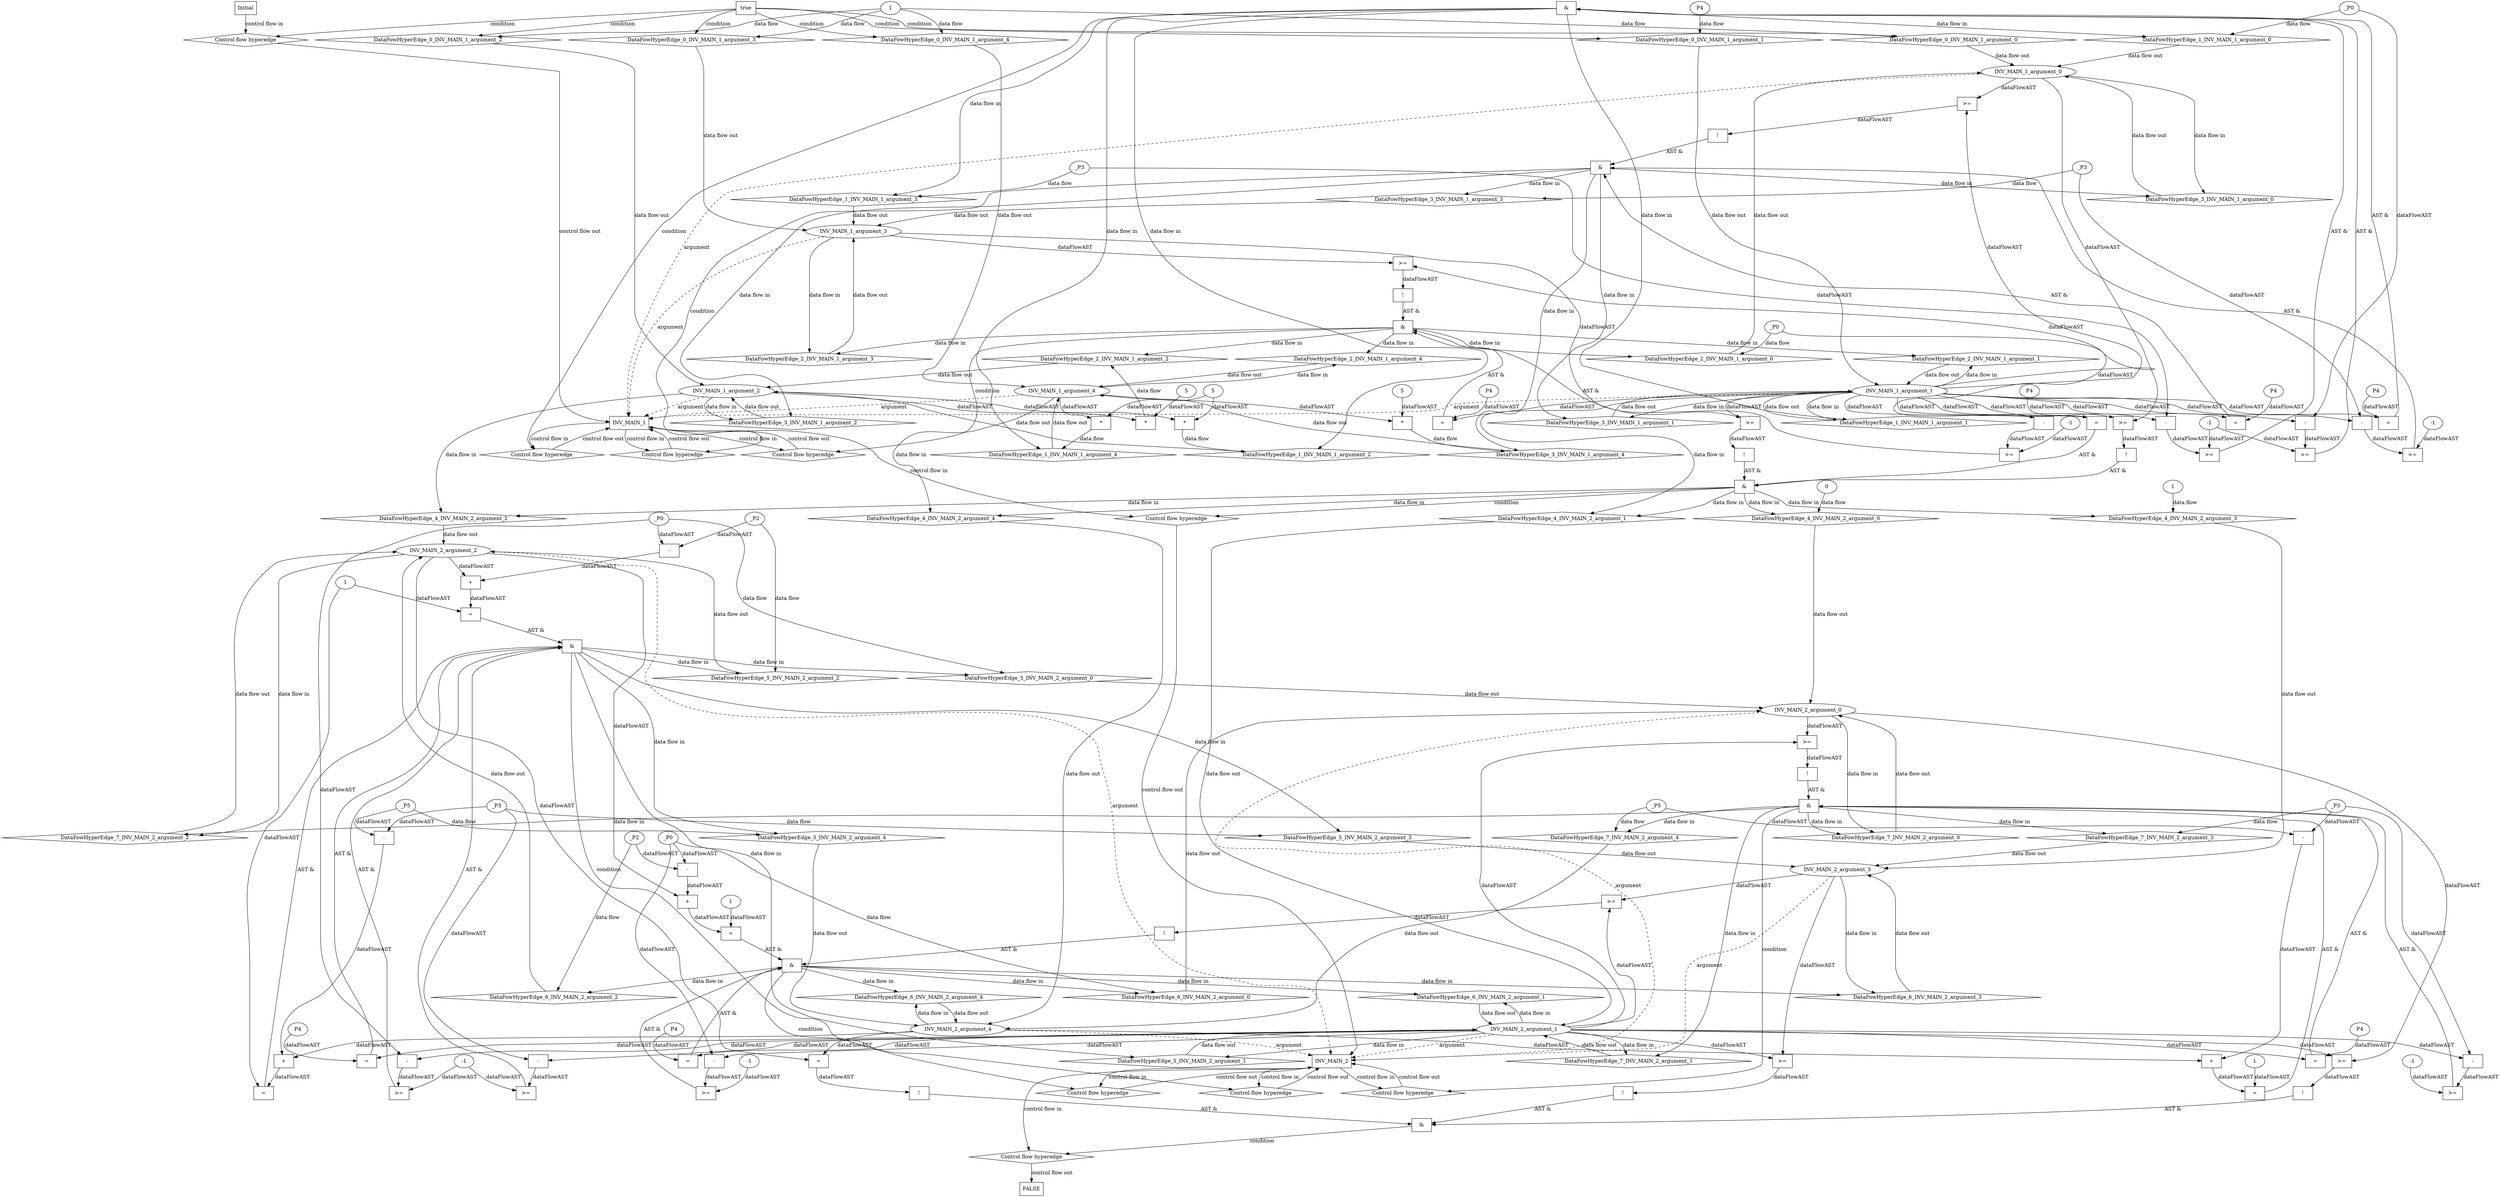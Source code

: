 digraph dag {
"INV_MAIN_1" [label="INV_MAIN_1" nodeName="INV_MAIN_1" class=cfn  shape="rect"];
"INV_MAIN_2" [label="INV_MAIN_2" nodeName="INV_MAIN_2" class=cfn  shape="rect"];
FALSE [label="FALSE" nodeName=FALSE class=cfn  shape="rect"];
Initial [label="Initial" nodeName=Initial class=cfn  shape="rect"];
ControlFowHyperEdge_0 [label="Control flow hyperedge" nodeName=ControlFowHyperEdge_0 class=controlFlowHyperEdge shape="diamond"];
"Initial" -> ControlFowHyperEdge_0 [label="control flow in"]
ControlFowHyperEdge_0 -> "INV_MAIN_1" [label="control flow out"]
ControlFowHyperEdge_1 [label="Control flow hyperedge" nodeName=ControlFowHyperEdge_1 class=controlFlowHyperEdge shape="diamond"];
"INV_MAIN_1" -> ControlFowHyperEdge_1 [label="control flow in"]
ControlFowHyperEdge_1 -> "INV_MAIN_1" [label="control flow out"]
ControlFowHyperEdge_2 [label="Control flow hyperedge" nodeName=ControlFowHyperEdge_2 class=controlFlowHyperEdge shape="diamond"];
"INV_MAIN_1" -> ControlFowHyperEdge_2 [label="control flow in"]
ControlFowHyperEdge_2 -> "INV_MAIN_1" [label="control flow out"]
ControlFowHyperEdge_3 [label="Control flow hyperedge" nodeName=ControlFowHyperEdge_3 class=controlFlowHyperEdge shape="diamond"];
"INV_MAIN_1" -> ControlFowHyperEdge_3 [label="control flow in"]
ControlFowHyperEdge_3 -> "INV_MAIN_1" [label="control flow out"]
ControlFowHyperEdge_4 [label="Control flow hyperedge" nodeName=ControlFowHyperEdge_4 class=controlFlowHyperEdge shape="diamond"];
"INV_MAIN_1" -> ControlFowHyperEdge_4 [label="control flow in"]
ControlFowHyperEdge_4 -> "INV_MAIN_2" [label="control flow out"]
ControlFowHyperEdge_5 [label="Control flow hyperedge" nodeName=ControlFowHyperEdge_5 class=controlFlowHyperEdge shape="diamond"];
"INV_MAIN_2" -> ControlFowHyperEdge_5 [label="control flow in"]
ControlFowHyperEdge_5 -> "INV_MAIN_2" [label="control flow out"]
ControlFowHyperEdge_6 [label="Control flow hyperedge" nodeName=ControlFowHyperEdge_6 class=controlFlowHyperEdge shape="diamond"];
"INV_MAIN_2" -> ControlFowHyperEdge_6 [label="control flow in"]
ControlFowHyperEdge_6 -> "INV_MAIN_2" [label="control flow out"]
ControlFowHyperEdge_7 [label="Control flow hyperedge" nodeName=ControlFowHyperEdge_7 class=controlFlowHyperEdge shape="diamond"];
"INV_MAIN_2" -> ControlFowHyperEdge_7 [label="control flow in"]
ControlFowHyperEdge_7 -> "INV_MAIN_2" [label="control flow out"]
ControlFowHyperEdge_8 [label="Control flow hyperedge" nodeName=ControlFowHyperEdge_8 class=controlFlowHyperEdge shape="diamond"];
"INV_MAIN_2" -> ControlFowHyperEdge_8 [label="control flow in"]
ControlFowHyperEdge_8 -> "FALSE" [label="control flow out"]
"INV_MAIN_1_argument_0" [label="INV_MAIN_1_argument_0" nodeName=argument0 class=argument  head="INV_MAIN_1" shape="oval"];
"INV_MAIN_1_argument_0" -> "INV_MAIN_1"[label="argument" style="dashed"]
"INV_MAIN_1_argument_1" [label="INV_MAIN_1_argument_1" nodeName=argument1 class=argument  head="INV_MAIN_1" shape="oval"];
"INV_MAIN_1_argument_1" -> "INV_MAIN_1"[label="argument" style="dashed"]
"INV_MAIN_1_argument_2" [label="INV_MAIN_1_argument_2" nodeName=argument2 class=argument  head="INV_MAIN_1" shape="oval"];
"INV_MAIN_1_argument_2" -> "INV_MAIN_1"[label="argument" style="dashed"]
"INV_MAIN_1_argument_3" [label="INV_MAIN_1_argument_3" nodeName=argument3 class=argument  head="INV_MAIN_1" shape="oval"];
"INV_MAIN_1_argument_3" -> "INV_MAIN_1"[label="argument" style="dashed"]
"INV_MAIN_1_argument_4" [label="INV_MAIN_1_argument_4" nodeName=argument4 class=argument  head="INV_MAIN_1" shape="oval"];
"INV_MAIN_1_argument_4" -> "INV_MAIN_1"[label="argument" style="dashed"]
"INV_MAIN_2_argument_0" [label="INV_MAIN_2_argument_0" nodeName=argument0 class=argument  head="INV_MAIN_2" shape="oval"];
"INV_MAIN_2_argument_0" -> "INV_MAIN_2"[label="argument" style="dashed"]
"INV_MAIN_2_argument_1" [label="INV_MAIN_2_argument_1" nodeName=argument1 class=argument  head="INV_MAIN_2" shape="oval"];
"INV_MAIN_2_argument_1" -> "INV_MAIN_2"[label="argument" style="dashed"]
"INV_MAIN_2_argument_2" [label="INV_MAIN_2_argument_2" nodeName=argument2 class=argument  head="INV_MAIN_2" shape="oval"];
"INV_MAIN_2_argument_2" -> "INV_MAIN_2"[label="argument" style="dashed"]
"INV_MAIN_2_argument_3" [label="INV_MAIN_2_argument_3" nodeName=argument3 class=argument  head="INV_MAIN_2" shape="oval"];
"INV_MAIN_2_argument_3" -> "INV_MAIN_2"[label="argument" style="dashed"]
"INV_MAIN_2_argument_4" [label="INV_MAIN_2_argument_4" nodeName=argument4 class=argument  head="INV_MAIN_2" shape="oval"];
"INV_MAIN_2_argument_4" -> "INV_MAIN_2"[label="argument" style="dashed"]

"true_0" [label="true" nodeName="true_0" class=true shape="rect"];
"true_0" -> "ControlFowHyperEdge_0" [label="condition"];
"xxxINV_MAIN_1___Initial_0xxxdataFlow_0_node_0" [label="1" nodeName="xxxINV_MAIN_1___Initial_0xxxdataFlow_0_node_0" class=Literal ];

"xxxINV_MAIN_1___Initial_0xxxdataFlow_0_node_0" -> "DataFowHyperEdge_0_INV_MAIN_1_argument_4" [label="data flow"];

"xxxINV_MAIN_1___Initial_0xxxdataFlow_0_node_0" -> "DataFowHyperEdge_0_INV_MAIN_1_argument_0" [label="data flow"];

"xxxINV_MAIN_1___Initial_0xxxdataFlow_0_node_0" -> "DataFowHyperEdge_0_INV_MAIN_1_argument_3" [label="data flow"];

"xxxINV_MAIN_1___Initial_0xxxdataFlow_0_node_0" -> "DataFowHyperEdge_0_INV_MAIN_1_argument_2" [label="data flow"];
"xxxINV_MAIN_1___Initial_0xxxdataFlow4_node_0" [label="P4" nodeName="xxxINV_MAIN_1___Initial_0xxxdataFlow4_node_0" class=Constant ];

"xxxINV_MAIN_1___Initial_0xxxdataFlow4_node_0" -> "DataFowHyperEdge_0_INV_MAIN_1_argument_1" [label="data flow"];
"xxxINV_MAIN_1___INV_MAIN_1_1xxx_and" [label="&" nodeName="xxxINV_MAIN_1___INV_MAIN_1_1xxx_and" class=Operator shape="rect"];
"xxxINV_MAIN_1___INV_MAIN_1_1xxxguard_0_node_0" [label=">=" nodeName="xxxINV_MAIN_1___INV_MAIN_1_1xxxguard_0_node_0" class=Operator  shape="rect"];
"xxxINV_MAIN_1___INV_MAIN_1_1xxxguard_0_node_1" [label="-" nodeName="xxxINV_MAIN_1___INV_MAIN_1_1xxxguard_0_node_1" class= Operator shape="rect"];
"xxxINV_MAIN_1___INV_MAIN_1_1xxxguard_0_node_4" [label="-1" nodeName="xxxINV_MAIN_1___INV_MAIN_1_1xxxguard_0_node_4" class=Literal ];
"xxxINV_MAIN_1___INV_MAIN_1_1xxxguard_0_node_1" -> "xxxINV_MAIN_1___INV_MAIN_1_1xxxguard_0_node_0"[label="dataFlowAST"]
"xxxINV_MAIN_1___INV_MAIN_1_1xxxguard_0_node_4" -> "xxxINV_MAIN_1___INV_MAIN_1_1xxxguard_0_node_0"[label="dataFlowAST"]
"INV_MAIN_1_argument_1" -> "xxxINV_MAIN_1___INV_MAIN_1_1xxxguard_0_node_1"[label="dataFlowAST"]
"xxxINV_MAIN_1___INV_MAIN_1_1xxxdataFlow2_node_0" -> "xxxINV_MAIN_1___INV_MAIN_1_1xxxguard_0_node_1"[label="dataFlowAST"]

"xxxINV_MAIN_1___INV_MAIN_1_1xxxguard_0_node_0" -> "xxxINV_MAIN_1___INV_MAIN_1_1xxx_and" [label="AST &"];
"xxxINV_MAIN_1___INV_MAIN_1_1xxxguard1_node_0" [label=">=" nodeName="xxxINV_MAIN_1___INV_MAIN_1_1xxxguard1_node_0" class=Operator  shape="rect"];
"xxxINV_MAIN_1___INV_MAIN_1_1xxxguard1_node_1" [label="-" nodeName="xxxINV_MAIN_1___INV_MAIN_1_1xxxguard1_node_1" class= Operator shape="rect"];
"xxxINV_MAIN_1___INV_MAIN_1_1xxxguard1_node_1" -> "xxxINV_MAIN_1___INV_MAIN_1_1xxxguard1_node_0"[label="dataFlowAST"]
"xxxINV_MAIN_1___INV_MAIN_1_1xxxguard_0_node_4" -> "xxxINV_MAIN_1___INV_MAIN_1_1xxxguard1_node_0"[label="dataFlowAST"]
"INV_MAIN_1_argument_1" -> "xxxINV_MAIN_1___INV_MAIN_1_1xxxguard1_node_1"[label="dataFlowAST"]
"xxxINV_MAIN_1___INV_MAIN_1_1xxxdataFlow_0_node_0" -> "xxxINV_MAIN_1___INV_MAIN_1_1xxxguard1_node_1"[label="dataFlowAST"]

"xxxINV_MAIN_1___INV_MAIN_1_1xxxguard1_node_0" -> "xxxINV_MAIN_1___INV_MAIN_1_1xxx_and" [label="AST &"];
"xxxINV_MAIN_1___INV_MAIN_1_1xxxguard2_node_0" [label="=" nodeName="xxxINV_MAIN_1___INV_MAIN_1_1xxxguard2_node_0" class=Operator  shape="rect"];
"xxxINV_MAIN_1___INV_MAIN_1_1xxxguard2_node_1" [label="P4" nodeName="xxxINV_MAIN_1___INV_MAIN_1_1xxxguard2_node_1" class=Constant ];
"xxxINV_MAIN_1___INV_MAIN_1_1xxxguard2_node_1" -> "xxxINV_MAIN_1___INV_MAIN_1_1xxxguard2_node_0"[label="dataFlowAST"]
"INV_MAIN_1_argument_1" -> "xxxINV_MAIN_1___INV_MAIN_1_1xxxguard2_node_0"[label="dataFlowAST"]

"xxxINV_MAIN_1___INV_MAIN_1_1xxxguard2_node_0" -> "xxxINV_MAIN_1___INV_MAIN_1_1xxx_and" [label="AST &"];
"xxxINV_MAIN_1___INV_MAIN_1_1xxx_and" -> "ControlFowHyperEdge_1" [label="condition"];
"xxxINV_MAIN_1___INV_MAIN_1_1xxxdataFlow_0_node_0" [label="_P0" nodeName="xxxINV_MAIN_1___INV_MAIN_1_1xxxdataFlow_0_node_0" class=Constant ];

"xxxINV_MAIN_1___INV_MAIN_1_1xxxdataFlow_0_node_0" -> "DataFowHyperEdge_1_INV_MAIN_1_argument_0" [label="data flow"];
"xxxINV_MAIN_1___INV_MAIN_1_1xxxdataFlow1_node_0" [label="*" nodeName="xxxINV_MAIN_1___INV_MAIN_1_1xxxdataFlow1_node_0" class=Operator  shape="rect"];
"xxxINV_MAIN_1___INV_MAIN_1_1xxxdataFlow1_node_1" [label="5" nodeName="xxxINV_MAIN_1___INV_MAIN_1_1xxxdataFlow1_node_1" class=Coeff ];
"xxxINV_MAIN_1___INV_MAIN_1_1xxxdataFlow1_node_1" -> "xxxINV_MAIN_1___INV_MAIN_1_1xxxdataFlow1_node_0"[label="dataFlowAST"]
"INV_MAIN_1_argument_2" -> "xxxINV_MAIN_1___INV_MAIN_1_1xxxdataFlow1_node_0"[label="dataFlowAST"]

"xxxINV_MAIN_1___INV_MAIN_1_1xxxdataFlow1_node_0" -> "DataFowHyperEdge_1_INV_MAIN_1_argument_2" [label="data flow"];
"xxxINV_MAIN_1___INV_MAIN_1_1xxxdataFlow2_node_0" [label="_P3" nodeName="xxxINV_MAIN_1___INV_MAIN_1_1xxxdataFlow2_node_0" class=Constant ];

"xxxINV_MAIN_1___INV_MAIN_1_1xxxdataFlow2_node_0" -> "DataFowHyperEdge_1_INV_MAIN_1_argument_3" [label="data flow"];
"xxxINV_MAIN_1___INV_MAIN_1_1xxxdataFlow3_node_0" [label="*" nodeName="xxxINV_MAIN_1___INV_MAIN_1_1xxxdataFlow3_node_0" class=Operator  shape="rect"];
"xxxINV_MAIN_1___INV_MAIN_1_1xxxdataFlow1_node_1" [label="5" nodeName="xxxINV_MAIN_1___INV_MAIN_1_1xxxdataFlow1_node_1" class=Coeff ];
"xxxINV_MAIN_1___INV_MAIN_1_1xxxdataFlow1_node_1" -> "xxxINV_MAIN_1___INV_MAIN_1_1xxxdataFlow3_node_0"[label="dataFlowAST"]
"INV_MAIN_1_argument_4" -> "xxxINV_MAIN_1___INV_MAIN_1_1xxxdataFlow3_node_0"[label="dataFlowAST"]

"xxxINV_MAIN_1___INV_MAIN_1_1xxxdataFlow3_node_0" -> "DataFowHyperEdge_1_INV_MAIN_1_argument_4" [label="data flow"];
"xxxINV_MAIN_1___INV_MAIN_1_2xxx_and" [label="&" nodeName="xxxINV_MAIN_1___INV_MAIN_1_2xxx_and" class=Operator shape="rect"];
"xxxINV_MAIN_1___INV_MAIN_1_2xxxguard_0_node_0" [label="!" nodeName="xxxINV_MAIN_1___INV_MAIN_1_2xxxguard_0_node_0" class=Operator shape="rect"];
"xxxINV_MAIN_1___INV_MAIN_1_2xxxguard_0_node_1" [label=">=" nodeName="xxxINV_MAIN_1___INV_MAIN_1_2xxxguard_0_node_1" class=Operator  shape="rect"];
"xxxINV_MAIN_1___INV_MAIN_1_2xxxguard_0_node_1" -> "xxxINV_MAIN_1___INV_MAIN_1_2xxxguard_0_node_0"[label="dataFlowAST"]
"INV_MAIN_1_argument_1" -> "xxxINV_MAIN_1___INV_MAIN_1_2xxxguard_0_node_1"[label="dataFlowAST"]
"INV_MAIN_1_argument_3" -> "xxxINV_MAIN_1___INV_MAIN_1_2xxxguard_0_node_1"[label="dataFlowAST"]

"xxxINV_MAIN_1___INV_MAIN_1_2xxxguard_0_node_0" -> "xxxINV_MAIN_1___INV_MAIN_1_2xxx_and" [label="AST &"];
"xxxINV_MAIN_1___INV_MAIN_1_2xxxguard1_node_0" [label=">=" nodeName="xxxINV_MAIN_1___INV_MAIN_1_2xxxguard1_node_0" class=Operator  shape="rect"];
"xxxINV_MAIN_1___INV_MAIN_1_2xxxguard1_node_1" [label="-" nodeName="xxxINV_MAIN_1___INV_MAIN_1_2xxxguard1_node_1" class= Operator shape="rect"];
"xxxINV_MAIN_1___INV_MAIN_1_2xxxguard1_node_4" [label="-1" nodeName="xxxINV_MAIN_1___INV_MAIN_1_2xxxguard1_node_4" class=Literal ];
"xxxINV_MAIN_1___INV_MAIN_1_2xxxguard1_node_1" -> "xxxINV_MAIN_1___INV_MAIN_1_2xxxguard1_node_0"[label="dataFlowAST"]
"xxxINV_MAIN_1___INV_MAIN_1_2xxxguard1_node_4" -> "xxxINV_MAIN_1___INV_MAIN_1_2xxxguard1_node_0"[label="dataFlowAST"]
"INV_MAIN_1_argument_1" -> "xxxINV_MAIN_1___INV_MAIN_1_2xxxguard1_node_1"[label="dataFlowAST"]
"xxxINV_MAIN_1___INV_MAIN_1_2xxxdataFlow_0_node_0" -> "xxxINV_MAIN_1___INV_MAIN_1_2xxxguard1_node_1"[label="dataFlowAST"]

"xxxINV_MAIN_1___INV_MAIN_1_2xxxguard1_node_0" -> "xxxINV_MAIN_1___INV_MAIN_1_2xxx_and" [label="AST &"];
"xxxINV_MAIN_1___INV_MAIN_1_2xxxguard2_node_0" [label="=" nodeName="xxxINV_MAIN_1___INV_MAIN_1_2xxxguard2_node_0" class=Operator  shape="rect"];
"xxxINV_MAIN_1___INV_MAIN_1_2xxxguard2_node_1" [label="P4" nodeName="xxxINV_MAIN_1___INV_MAIN_1_2xxxguard2_node_1" class=Constant ];
"xxxINV_MAIN_1___INV_MAIN_1_2xxxguard2_node_1" -> "xxxINV_MAIN_1___INV_MAIN_1_2xxxguard2_node_0"[label="dataFlowAST"]
"INV_MAIN_1_argument_1" -> "xxxINV_MAIN_1___INV_MAIN_1_2xxxguard2_node_0"[label="dataFlowAST"]

"xxxINV_MAIN_1___INV_MAIN_1_2xxxguard2_node_0" -> "xxxINV_MAIN_1___INV_MAIN_1_2xxx_and" [label="AST &"];
"xxxINV_MAIN_1___INV_MAIN_1_2xxx_and" -> "ControlFowHyperEdge_2" [label="condition"];
"xxxINV_MAIN_1___INV_MAIN_1_2xxxdataFlow_0_node_0" [label="_P0" nodeName="xxxINV_MAIN_1___INV_MAIN_1_2xxxdataFlow_0_node_0" class=Constant ];

"xxxINV_MAIN_1___INV_MAIN_1_2xxxdataFlow_0_node_0" -> "DataFowHyperEdge_2_INV_MAIN_1_argument_0" [label="data flow"];
"xxxINV_MAIN_1___INV_MAIN_1_2xxxdataFlow1_node_0" [label="*" nodeName="xxxINV_MAIN_1___INV_MAIN_1_2xxxdataFlow1_node_0" class=Operator  shape="rect"];
"xxxINV_MAIN_1___INV_MAIN_1_2xxxdataFlow1_node_1" [label="5" nodeName="xxxINV_MAIN_1___INV_MAIN_1_2xxxdataFlow1_node_1" class=Coeff ];
"xxxINV_MAIN_1___INV_MAIN_1_2xxxdataFlow1_node_1" -> "xxxINV_MAIN_1___INV_MAIN_1_2xxxdataFlow1_node_0"[label="dataFlowAST"]
"INV_MAIN_1_argument_2" -> "xxxINV_MAIN_1___INV_MAIN_1_2xxxdataFlow1_node_0"[label="dataFlowAST"]

"xxxINV_MAIN_1___INV_MAIN_1_2xxxdataFlow1_node_0" -> "DataFowHyperEdge_2_INV_MAIN_1_argument_2" [label="data flow"];
"xxxINV_MAIN_1___INV_MAIN_1_3xxx_and" [label="&" nodeName="xxxINV_MAIN_1___INV_MAIN_1_3xxx_and" class=Operator shape="rect"];
"xxxINV_MAIN_1___INV_MAIN_1_3xxxguard_0_node_0" [label=">=" nodeName="xxxINV_MAIN_1___INV_MAIN_1_3xxxguard_0_node_0" class=Operator  shape="rect"];
"xxxINV_MAIN_1___INV_MAIN_1_3xxxguard_0_node_1" [label="-" nodeName="xxxINV_MAIN_1___INV_MAIN_1_3xxxguard_0_node_1" class= Operator shape="rect"];
"xxxINV_MAIN_1___INV_MAIN_1_3xxxguard_0_node_4" [label="-1" nodeName="xxxINV_MAIN_1___INV_MAIN_1_3xxxguard_0_node_4" class=Literal ];
"xxxINV_MAIN_1___INV_MAIN_1_3xxxguard_0_node_1" -> "xxxINV_MAIN_1___INV_MAIN_1_3xxxguard_0_node_0"[label="dataFlowAST"]
"xxxINV_MAIN_1___INV_MAIN_1_3xxxguard_0_node_4" -> "xxxINV_MAIN_1___INV_MAIN_1_3xxxguard_0_node_0"[label="dataFlowAST"]
"INV_MAIN_1_argument_1" -> "xxxINV_MAIN_1___INV_MAIN_1_3xxxguard_0_node_1"[label="dataFlowAST"]
"xxxINV_MAIN_1___INV_MAIN_1_3xxxdataFlow_0_node_0" -> "xxxINV_MAIN_1___INV_MAIN_1_3xxxguard_0_node_1"[label="dataFlowAST"]

"xxxINV_MAIN_1___INV_MAIN_1_3xxxguard_0_node_0" -> "xxxINV_MAIN_1___INV_MAIN_1_3xxx_and" [label="AST &"];
"xxxINV_MAIN_1___INV_MAIN_1_3xxxguard1_node_0" [label="!" nodeName="xxxINV_MAIN_1___INV_MAIN_1_3xxxguard1_node_0" class=Operator shape="rect"];
"xxxINV_MAIN_1___INV_MAIN_1_3xxxguard1_node_1" [label=">=" nodeName="xxxINV_MAIN_1___INV_MAIN_1_3xxxguard1_node_1" class=Operator  shape="rect"];
"xxxINV_MAIN_1___INV_MAIN_1_3xxxguard1_node_1" -> "xxxINV_MAIN_1___INV_MAIN_1_3xxxguard1_node_0"[label="dataFlowAST"]
"INV_MAIN_1_argument_1" -> "xxxINV_MAIN_1___INV_MAIN_1_3xxxguard1_node_1"[label="dataFlowAST"]
"INV_MAIN_1_argument_0" -> "xxxINV_MAIN_1___INV_MAIN_1_3xxxguard1_node_1"[label="dataFlowAST"]

"xxxINV_MAIN_1___INV_MAIN_1_3xxxguard1_node_0" -> "xxxINV_MAIN_1___INV_MAIN_1_3xxx_and" [label="AST &"];
"xxxINV_MAIN_1___INV_MAIN_1_3xxxguard2_node_0" [label="=" nodeName="xxxINV_MAIN_1___INV_MAIN_1_3xxxguard2_node_0" class=Operator  shape="rect"];
"xxxINV_MAIN_1___INV_MAIN_1_3xxxguard2_node_1" [label="P4" nodeName="xxxINV_MAIN_1___INV_MAIN_1_3xxxguard2_node_1" class=Constant ];
"xxxINV_MAIN_1___INV_MAIN_1_3xxxguard2_node_1" -> "xxxINV_MAIN_1___INV_MAIN_1_3xxxguard2_node_0"[label="dataFlowAST"]
"INV_MAIN_1_argument_1" -> "xxxINV_MAIN_1___INV_MAIN_1_3xxxguard2_node_0"[label="dataFlowAST"]

"xxxINV_MAIN_1___INV_MAIN_1_3xxxguard2_node_0" -> "xxxINV_MAIN_1___INV_MAIN_1_3xxx_and" [label="AST &"];
"xxxINV_MAIN_1___INV_MAIN_1_3xxx_and" -> "ControlFowHyperEdge_3" [label="condition"];
"xxxINV_MAIN_1___INV_MAIN_1_3xxxdataFlow_0_node_0" [label="_P3" nodeName="xxxINV_MAIN_1___INV_MAIN_1_3xxxdataFlow_0_node_0" class=Constant ];

"xxxINV_MAIN_1___INV_MAIN_1_3xxxdataFlow_0_node_0" -> "DataFowHyperEdge_3_INV_MAIN_1_argument_3" [label="data flow"];
"xxxINV_MAIN_1___INV_MAIN_1_3xxxdataFlow1_node_0" [label="*" nodeName="xxxINV_MAIN_1___INV_MAIN_1_3xxxdataFlow1_node_0" class=Operator  shape="rect"];
"xxxINV_MAIN_1___INV_MAIN_1_3xxxdataFlow1_node_1" [label="5" nodeName="xxxINV_MAIN_1___INV_MAIN_1_3xxxdataFlow1_node_1" class=Coeff ];
"xxxINV_MAIN_1___INV_MAIN_1_3xxxdataFlow1_node_1" -> "xxxINV_MAIN_1___INV_MAIN_1_3xxxdataFlow1_node_0"[label="dataFlowAST"]
"INV_MAIN_1_argument_4" -> "xxxINV_MAIN_1___INV_MAIN_1_3xxxdataFlow1_node_0"[label="dataFlowAST"]

"xxxINV_MAIN_1___INV_MAIN_1_3xxxdataFlow1_node_0" -> "DataFowHyperEdge_3_INV_MAIN_1_argument_4" [label="data flow"];
"xxxINV_MAIN_2___INV_MAIN_1_4xxx_and" [label="&" nodeName="xxxINV_MAIN_2___INV_MAIN_1_4xxx_and" class=Operator shape="rect"];
"xxxINV_MAIN_2___INV_MAIN_1_4xxxguard_0_node_0" [label="!" nodeName="xxxINV_MAIN_2___INV_MAIN_1_4xxxguard_0_node_0" class=Operator shape="rect"];
"xxxINV_MAIN_2___INV_MAIN_1_4xxxguard_0_node_1" [label=">=" nodeName="xxxINV_MAIN_2___INV_MAIN_1_4xxxguard_0_node_1" class=Operator  shape="rect"];
"xxxINV_MAIN_2___INV_MAIN_1_4xxxguard_0_node_1" -> "xxxINV_MAIN_2___INV_MAIN_1_4xxxguard_0_node_0"[label="dataFlowAST"]
"INV_MAIN_1_argument_1" -> "xxxINV_MAIN_2___INV_MAIN_1_4xxxguard_0_node_1"[label="dataFlowAST"]
"INV_MAIN_1_argument_3" -> "xxxINV_MAIN_2___INV_MAIN_1_4xxxguard_0_node_1"[label="dataFlowAST"]

"xxxINV_MAIN_2___INV_MAIN_1_4xxxguard_0_node_0" -> "xxxINV_MAIN_2___INV_MAIN_1_4xxx_and" [label="AST &"];
"xxxINV_MAIN_2___INV_MAIN_1_4xxxguard1_node_0" [label="!" nodeName="xxxINV_MAIN_2___INV_MAIN_1_4xxxguard1_node_0" class=Operator shape="rect"];
"xxxINV_MAIN_2___INV_MAIN_1_4xxxguard1_node_1" [label=">=" nodeName="xxxINV_MAIN_2___INV_MAIN_1_4xxxguard1_node_1" class=Operator  shape="rect"];
"xxxINV_MAIN_2___INV_MAIN_1_4xxxguard1_node_1" -> "xxxINV_MAIN_2___INV_MAIN_1_4xxxguard1_node_0"[label="dataFlowAST"]
"INV_MAIN_1_argument_1" -> "xxxINV_MAIN_2___INV_MAIN_1_4xxxguard1_node_1"[label="dataFlowAST"]
"INV_MAIN_1_argument_0" -> "xxxINV_MAIN_2___INV_MAIN_1_4xxxguard1_node_1"[label="dataFlowAST"]

"xxxINV_MAIN_2___INV_MAIN_1_4xxxguard1_node_0" -> "xxxINV_MAIN_2___INV_MAIN_1_4xxx_and" [label="AST &"];
"xxxINV_MAIN_2___INV_MAIN_1_4xxxguard2_node_0" [label="=" nodeName="xxxINV_MAIN_2___INV_MAIN_1_4xxxguard2_node_0" class=Operator  shape="rect"];
"xxxINV_MAIN_2___INV_MAIN_1_4xxxguard2_node_1" [label="P4" nodeName="xxxINV_MAIN_2___INV_MAIN_1_4xxxguard2_node_1" class=Constant ];
"xxxINV_MAIN_2___INV_MAIN_1_4xxxguard2_node_1" -> "xxxINV_MAIN_2___INV_MAIN_1_4xxxguard2_node_0"[label="dataFlowAST"]
"INV_MAIN_1_argument_1" -> "xxxINV_MAIN_2___INV_MAIN_1_4xxxguard2_node_0"[label="dataFlowAST"]

"xxxINV_MAIN_2___INV_MAIN_1_4xxxguard2_node_0" -> "xxxINV_MAIN_2___INV_MAIN_1_4xxx_and" [label="AST &"];
"xxxINV_MAIN_2___INV_MAIN_1_4xxx_and" -> "ControlFowHyperEdge_4" [label="condition"];
"xxxINV_MAIN_2___INV_MAIN_1_4xxxdataFlow_0_node_0" [label="0" nodeName="xxxINV_MAIN_2___INV_MAIN_1_4xxxdataFlow_0_node_0" class=Literal ];

"xxxINV_MAIN_2___INV_MAIN_1_4xxxdataFlow_0_node_0" -> "DataFowHyperEdge_4_INV_MAIN_2_argument_0" [label="data flow"];
"xxxINV_MAIN_2___INV_MAIN_1_4xxxdataFlow1_node_0" [label="1" nodeName="xxxINV_MAIN_2___INV_MAIN_1_4xxxdataFlow1_node_0" class=Literal ];

"xxxINV_MAIN_2___INV_MAIN_1_4xxxdataFlow1_node_0" -> "DataFowHyperEdge_4_INV_MAIN_2_argument_3" [label="data flow"];
"xxxINV_MAIN_2___INV_MAIN_2_5xxx_and" [label="&" nodeName="xxxINV_MAIN_2___INV_MAIN_2_5xxx_and" class=Operator shape="rect"];
"xxxINV_MAIN_2___INV_MAIN_2_5xxxguard3_node_0" [label=">=" nodeName="xxxINV_MAIN_2___INV_MAIN_2_5xxxguard3_node_0" class=Operator  shape="rect"];
"xxxINV_MAIN_2___INV_MAIN_2_5xxxguard3_node_1" [label="-" nodeName="xxxINV_MAIN_2___INV_MAIN_2_5xxxguard3_node_1" class= Operator shape="rect"];
"xxxINV_MAIN_2___INV_MAIN_2_5xxxguard3_node_1" -> "xxxINV_MAIN_2___INV_MAIN_2_5xxxguard3_node_0"[label="dataFlowAST"]
"xxxINV_MAIN_2___INV_MAIN_2_5xxxguard2_node_4" -> "xxxINV_MAIN_2___INV_MAIN_2_5xxxguard3_node_0"[label="dataFlowAST"]
"INV_MAIN_2_argument_1" -> "xxxINV_MAIN_2___INV_MAIN_2_5xxxguard3_node_1"[label="dataFlowAST"]
"xxxINV_MAIN_2___INV_MAIN_2_5xxxdataFlow_0_node_0" -> "xxxINV_MAIN_2___INV_MAIN_2_5xxxguard3_node_1"[label="dataFlowAST"]

"xxxINV_MAIN_2___INV_MAIN_2_5xxxguard3_node_0" -> "xxxINV_MAIN_2___INV_MAIN_2_5xxx_and" [label="AST &"];
"xxxINV_MAIN_2___INV_MAIN_2_5xxxguard4_node_0" [label="=" nodeName="xxxINV_MAIN_2___INV_MAIN_2_5xxxguard4_node_0" class=Operator  shape="rect"];
"xxxINV_MAIN_2___INV_MAIN_2_5xxxguard4_node_1" [label="P4" nodeName="xxxINV_MAIN_2___INV_MAIN_2_5xxxguard4_node_1" class=Constant ];
"xxxINV_MAIN_2___INV_MAIN_2_5xxxguard4_node_1" -> "xxxINV_MAIN_2___INV_MAIN_2_5xxxguard4_node_0"[label="dataFlowAST"]
"INV_MAIN_2_argument_1" -> "xxxINV_MAIN_2___INV_MAIN_2_5xxxguard4_node_0"[label="dataFlowAST"]

"xxxINV_MAIN_2___INV_MAIN_2_5xxxguard4_node_0" -> "xxxINV_MAIN_2___INV_MAIN_2_5xxx_and" [label="AST &"];
"xxxINV_MAIN_2___INV_MAIN_2_5xxxguard_0_node_0" [label="=" nodeName="xxxINV_MAIN_2___INV_MAIN_2_5xxxguard_0_node_0" class=Operator  shape="rect"];
"xxxINV_MAIN_2___INV_MAIN_2_5xxxguard_0_node_1" [label="+" nodeName="xxxINV_MAIN_2___INV_MAIN_2_5xxxguard_0_node_1" class= Operator shape="rect"];
"xxxINV_MAIN_2___INV_MAIN_2_5xxxguard_0_node_3" [label="-" nodeName="xxxINV_MAIN_2___INV_MAIN_2_5xxxguard_0_node_3" class= Operator shape="rect"];
"xxxINV_MAIN_2___INV_MAIN_2_5xxxguard_0_node_6" [label="1" nodeName="xxxINV_MAIN_2___INV_MAIN_2_5xxxguard_0_node_6" class=Literal ];
"xxxINV_MAIN_2___INV_MAIN_2_5xxxguard_0_node_1" -> "xxxINV_MAIN_2___INV_MAIN_2_5xxxguard_0_node_0"[label="dataFlowAST"]
"xxxINV_MAIN_2___INV_MAIN_2_5xxxguard_0_node_6" -> "xxxINV_MAIN_2___INV_MAIN_2_5xxxguard_0_node_0"[label="dataFlowAST"]
"INV_MAIN_2_argument_2" -> "xxxINV_MAIN_2___INV_MAIN_2_5xxxguard_0_node_1"[label="dataFlowAST"]
"xxxINV_MAIN_2___INV_MAIN_2_5xxxguard_0_node_3" -> "xxxINV_MAIN_2___INV_MAIN_2_5xxxguard_0_node_1"[label="dataFlowAST"]
"xxxINV_MAIN_2___INV_MAIN_2_5xxxdataFlow_0_node_0" -> "xxxINV_MAIN_2___INV_MAIN_2_5xxxguard_0_node_3"[label="dataFlowAST"]
"xxxINV_MAIN_2___INV_MAIN_2_5xxxdataFlow1_node_0" -> "xxxINV_MAIN_2___INV_MAIN_2_5xxxguard_0_node_3"[label="dataFlowAST"]

"xxxINV_MAIN_2___INV_MAIN_2_5xxxguard_0_node_0" -> "xxxINV_MAIN_2___INV_MAIN_2_5xxx_and" [label="AST &"];
"xxxINV_MAIN_2___INV_MAIN_2_5xxxguard2_node_0" [label=">=" nodeName="xxxINV_MAIN_2___INV_MAIN_2_5xxxguard2_node_0" class=Operator  shape="rect"];
"xxxINV_MAIN_2___INV_MAIN_2_5xxxguard2_node_1" [label="-" nodeName="xxxINV_MAIN_2___INV_MAIN_2_5xxxguard2_node_1" class= Operator shape="rect"];
"xxxINV_MAIN_2___INV_MAIN_2_5xxxguard2_node_4" [label="-1" nodeName="xxxINV_MAIN_2___INV_MAIN_2_5xxxguard2_node_4" class=Literal ];
"xxxINV_MAIN_2___INV_MAIN_2_5xxxguard2_node_1" -> "xxxINV_MAIN_2___INV_MAIN_2_5xxxguard2_node_0"[label="dataFlowAST"]
"xxxINV_MAIN_2___INV_MAIN_2_5xxxguard2_node_4" -> "xxxINV_MAIN_2___INV_MAIN_2_5xxxguard2_node_0"[label="dataFlowAST"]
"INV_MAIN_2_argument_1" -> "xxxINV_MAIN_2___INV_MAIN_2_5xxxguard2_node_1"[label="dataFlowAST"]
"xxxINV_MAIN_2___INV_MAIN_2_5xxxdataFlow2_node_0" -> "xxxINV_MAIN_2___INV_MAIN_2_5xxxguard2_node_1"[label="dataFlowAST"]

"xxxINV_MAIN_2___INV_MAIN_2_5xxxguard2_node_0" -> "xxxINV_MAIN_2___INV_MAIN_2_5xxx_and" [label="AST &"];
"xxxINV_MAIN_2___INV_MAIN_2_5xxxguard1_node_0" [label="=" nodeName="xxxINV_MAIN_2___INV_MAIN_2_5xxxguard1_node_0" class=Operator  shape="rect"];
"xxxINV_MAIN_2___INV_MAIN_2_5xxxguard1_node_1" [label="+" nodeName="xxxINV_MAIN_2___INV_MAIN_2_5xxxguard1_node_1" class= Operator shape="rect"];
"xxxINV_MAIN_2___INV_MAIN_2_5xxxguard1_node_3" [label="-" nodeName="xxxINV_MAIN_2___INV_MAIN_2_5xxxguard1_node_3" class= Operator shape="rect"];
"xxxINV_MAIN_2___INV_MAIN_2_5xxxguard1_node_1" -> "xxxINV_MAIN_2___INV_MAIN_2_5xxxguard1_node_0"[label="dataFlowAST"]
"xxxINV_MAIN_2___INV_MAIN_2_5xxxguard_0_node_6" -> "xxxINV_MAIN_2___INV_MAIN_2_5xxxguard1_node_0"[label="dataFlowAST"]
"INV_MAIN_2_argument_4" -> "xxxINV_MAIN_2___INV_MAIN_2_5xxxguard1_node_1"[label="dataFlowAST"]
"xxxINV_MAIN_2___INV_MAIN_2_5xxxguard1_node_3" -> "xxxINV_MAIN_2___INV_MAIN_2_5xxxguard1_node_1"[label="dataFlowAST"]
"xxxINV_MAIN_2___INV_MAIN_2_5xxxdataFlow2_node_0" -> "xxxINV_MAIN_2___INV_MAIN_2_5xxxguard1_node_3"[label="dataFlowAST"]
"xxxINV_MAIN_2___INV_MAIN_2_5xxxdataFlow3_node_0" -> "xxxINV_MAIN_2___INV_MAIN_2_5xxxguard1_node_3"[label="dataFlowAST"]

"xxxINV_MAIN_2___INV_MAIN_2_5xxxguard1_node_0" -> "xxxINV_MAIN_2___INV_MAIN_2_5xxx_and" [label="AST &"];
"xxxINV_MAIN_2___INV_MAIN_2_5xxx_and" -> "ControlFowHyperEdge_5" [label="condition"];
"xxxINV_MAIN_2___INV_MAIN_2_5xxxdataFlow_0_node_0" [label="_P0" nodeName="xxxINV_MAIN_2___INV_MAIN_2_5xxxdataFlow_0_node_0" class=Constant ];

"xxxINV_MAIN_2___INV_MAIN_2_5xxxdataFlow_0_node_0" -> "DataFowHyperEdge_5_INV_MAIN_2_argument_0" [label="data flow"];
"xxxINV_MAIN_2___INV_MAIN_2_5xxxdataFlow1_node_0" [label="_P2" nodeName="xxxINV_MAIN_2___INV_MAIN_2_5xxxdataFlow1_node_0" class=Constant ];

"xxxINV_MAIN_2___INV_MAIN_2_5xxxdataFlow1_node_0" -> "DataFowHyperEdge_5_INV_MAIN_2_argument_2" [label="data flow"];
"xxxINV_MAIN_2___INV_MAIN_2_5xxxdataFlow2_node_0" [label="_P3" nodeName="xxxINV_MAIN_2___INV_MAIN_2_5xxxdataFlow2_node_0" class=Constant ];

"xxxINV_MAIN_2___INV_MAIN_2_5xxxdataFlow2_node_0" -> "DataFowHyperEdge_5_INV_MAIN_2_argument_3" [label="data flow"];
"xxxINV_MAIN_2___INV_MAIN_2_5xxxdataFlow3_node_0" [label="_P5" nodeName="xxxINV_MAIN_2___INV_MAIN_2_5xxxdataFlow3_node_0" class=Constant ];

"xxxINV_MAIN_2___INV_MAIN_2_5xxxdataFlow3_node_0" -> "DataFowHyperEdge_5_INV_MAIN_2_argument_4" [label="data flow"];
"xxxINV_MAIN_2___INV_MAIN_2_6xxx_and" [label="&" nodeName="xxxINV_MAIN_2___INV_MAIN_2_6xxx_and" class=Operator shape="rect"];
"xxxINV_MAIN_2___INV_MAIN_2_6xxxguard_0_node_0" [label="!" nodeName="xxxINV_MAIN_2___INV_MAIN_2_6xxxguard_0_node_0" class=Operator shape="rect"];
"xxxINV_MAIN_2___INV_MAIN_2_6xxxguard_0_node_1" [label=">=" nodeName="xxxINV_MAIN_2___INV_MAIN_2_6xxxguard_0_node_1" class=Operator  shape="rect"];
"xxxINV_MAIN_2___INV_MAIN_2_6xxxguard_0_node_1" -> "xxxINV_MAIN_2___INV_MAIN_2_6xxxguard_0_node_0"[label="dataFlowAST"]
"INV_MAIN_2_argument_1" -> "xxxINV_MAIN_2___INV_MAIN_2_6xxxguard_0_node_1"[label="dataFlowAST"]
"INV_MAIN_2_argument_3" -> "xxxINV_MAIN_2___INV_MAIN_2_6xxxguard_0_node_1"[label="dataFlowAST"]

"xxxINV_MAIN_2___INV_MAIN_2_6xxxguard_0_node_0" -> "xxxINV_MAIN_2___INV_MAIN_2_6xxx_and" [label="AST &"];
"xxxINV_MAIN_2___INV_MAIN_2_6xxxguard1_node_0" [label=">=" nodeName="xxxINV_MAIN_2___INV_MAIN_2_6xxxguard1_node_0" class=Operator  shape="rect"];
"xxxINV_MAIN_2___INV_MAIN_2_6xxxguard1_node_1" [label="-" nodeName="xxxINV_MAIN_2___INV_MAIN_2_6xxxguard1_node_1" class= Operator shape="rect"];
"xxxINV_MAIN_2___INV_MAIN_2_6xxxguard1_node_4" [label="-1" nodeName="xxxINV_MAIN_2___INV_MAIN_2_6xxxguard1_node_4" class=Literal ];
"xxxINV_MAIN_2___INV_MAIN_2_6xxxguard1_node_1" -> "xxxINV_MAIN_2___INV_MAIN_2_6xxxguard1_node_0"[label="dataFlowAST"]
"xxxINV_MAIN_2___INV_MAIN_2_6xxxguard1_node_4" -> "xxxINV_MAIN_2___INV_MAIN_2_6xxxguard1_node_0"[label="dataFlowAST"]
"INV_MAIN_2_argument_1" -> "xxxINV_MAIN_2___INV_MAIN_2_6xxxguard1_node_1"[label="dataFlowAST"]
"xxxINV_MAIN_2___INV_MAIN_2_6xxxdataFlow_0_node_0" -> "xxxINV_MAIN_2___INV_MAIN_2_6xxxguard1_node_1"[label="dataFlowAST"]

"xxxINV_MAIN_2___INV_MAIN_2_6xxxguard1_node_0" -> "xxxINV_MAIN_2___INV_MAIN_2_6xxx_and" [label="AST &"];
"xxxINV_MAIN_2___INV_MAIN_2_6xxxguard2_node_0" [label="=" nodeName="xxxINV_MAIN_2___INV_MAIN_2_6xxxguard2_node_0" class=Operator  shape="rect"];
"xxxINV_MAIN_2___INV_MAIN_2_6xxxguard2_node_1" [label="P4" nodeName="xxxINV_MAIN_2___INV_MAIN_2_6xxxguard2_node_1" class=Constant ];
"xxxINV_MAIN_2___INV_MAIN_2_6xxxguard2_node_1" -> "xxxINV_MAIN_2___INV_MAIN_2_6xxxguard2_node_0"[label="dataFlowAST"]
"INV_MAIN_2_argument_1" -> "xxxINV_MAIN_2___INV_MAIN_2_6xxxguard2_node_0"[label="dataFlowAST"]

"xxxINV_MAIN_2___INV_MAIN_2_6xxxguard2_node_0" -> "xxxINV_MAIN_2___INV_MAIN_2_6xxx_and" [label="AST &"];
"xxxINV_MAIN_2___INV_MAIN_2_6xxxguard3_node_0" [label="=" nodeName="xxxINV_MAIN_2___INV_MAIN_2_6xxxguard3_node_0" class=Operator  shape="rect"];
"xxxINV_MAIN_2___INV_MAIN_2_6xxxguard3_node_1" [label="+" nodeName="xxxINV_MAIN_2___INV_MAIN_2_6xxxguard3_node_1" class= Operator shape="rect"];
"xxxINV_MAIN_2___INV_MAIN_2_6xxxguard3_node_3" [label="-" nodeName="xxxINV_MAIN_2___INV_MAIN_2_6xxxguard3_node_3" class= Operator shape="rect"];
"xxxINV_MAIN_2___INV_MAIN_2_6xxxguard3_node_6" [label="1" nodeName="xxxINV_MAIN_2___INV_MAIN_2_6xxxguard3_node_6" class=Literal ];
"xxxINV_MAIN_2___INV_MAIN_2_6xxxguard3_node_1" -> "xxxINV_MAIN_2___INV_MAIN_2_6xxxguard3_node_0"[label="dataFlowAST"]
"xxxINV_MAIN_2___INV_MAIN_2_6xxxguard3_node_6" -> "xxxINV_MAIN_2___INV_MAIN_2_6xxxguard3_node_0"[label="dataFlowAST"]
"INV_MAIN_2_argument_2" -> "xxxINV_MAIN_2___INV_MAIN_2_6xxxguard3_node_1"[label="dataFlowAST"]
"xxxINV_MAIN_2___INV_MAIN_2_6xxxguard3_node_3" -> "xxxINV_MAIN_2___INV_MAIN_2_6xxxguard3_node_1"[label="dataFlowAST"]
"xxxINV_MAIN_2___INV_MAIN_2_6xxxdataFlow_0_node_0" -> "xxxINV_MAIN_2___INV_MAIN_2_6xxxguard3_node_3"[label="dataFlowAST"]
"xxxINV_MAIN_2___INV_MAIN_2_6xxxdataFlow1_node_0" -> "xxxINV_MAIN_2___INV_MAIN_2_6xxxguard3_node_3"[label="dataFlowAST"]

"xxxINV_MAIN_2___INV_MAIN_2_6xxxguard3_node_0" -> "xxxINV_MAIN_2___INV_MAIN_2_6xxx_and" [label="AST &"];
"xxxINV_MAIN_2___INV_MAIN_2_6xxx_and" -> "ControlFowHyperEdge_6" [label="condition"];
"xxxINV_MAIN_2___INV_MAIN_2_6xxxdataFlow_0_node_0" [label="_P0" nodeName="xxxINV_MAIN_2___INV_MAIN_2_6xxxdataFlow_0_node_0" class=Constant ];

"xxxINV_MAIN_2___INV_MAIN_2_6xxxdataFlow_0_node_0" -> "DataFowHyperEdge_6_INV_MAIN_2_argument_0" [label="data flow"];
"xxxINV_MAIN_2___INV_MAIN_2_6xxxdataFlow1_node_0" [label="_P2" nodeName="xxxINV_MAIN_2___INV_MAIN_2_6xxxdataFlow1_node_0" class=Constant ];

"xxxINV_MAIN_2___INV_MAIN_2_6xxxdataFlow1_node_0" -> "DataFowHyperEdge_6_INV_MAIN_2_argument_2" [label="data flow"];
"xxxINV_MAIN_2___INV_MAIN_2_7xxx_and" [label="&" nodeName="xxxINV_MAIN_2___INV_MAIN_2_7xxx_and" class=Operator shape="rect"];
"xxxINV_MAIN_2___INV_MAIN_2_7xxxguard_0_node_0" [label=">=" nodeName="xxxINV_MAIN_2___INV_MAIN_2_7xxxguard_0_node_0" class=Operator  shape="rect"];
"xxxINV_MAIN_2___INV_MAIN_2_7xxxguard_0_node_1" [label="-" nodeName="xxxINV_MAIN_2___INV_MAIN_2_7xxxguard_0_node_1" class= Operator shape="rect"];
"xxxINV_MAIN_2___INV_MAIN_2_7xxxguard_0_node_4" [label="-1" nodeName="xxxINV_MAIN_2___INV_MAIN_2_7xxxguard_0_node_4" class=Literal ];
"xxxINV_MAIN_2___INV_MAIN_2_7xxxguard_0_node_1" -> "xxxINV_MAIN_2___INV_MAIN_2_7xxxguard_0_node_0"[label="dataFlowAST"]
"xxxINV_MAIN_2___INV_MAIN_2_7xxxguard_0_node_4" -> "xxxINV_MAIN_2___INV_MAIN_2_7xxxguard_0_node_0"[label="dataFlowAST"]
"INV_MAIN_2_argument_1" -> "xxxINV_MAIN_2___INV_MAIN_2_7xxxguard_0_node_1"[label="dataFlowAST"]
"xxxINV_MAIN_2___INV_MAIN_2_7xxxdataFlow_0_node_0" -> "xxxINV_MAIN_2___INV_MAIN_2_7xxxguard_0_node_1"[label="dataFlowAST"]

"xxxINV_MAIN_2___INV_MAIN_2_7xxxguard_0_node_0" -> "xxxINV_MAIN_2___INV_MAIN_2_7xxx_and" [label="AST &"];
"xxxINV_MAIN_2___INV_MAIN_2_7xxxguard1_node_0" [label="!" nodeName="xxxINV_MAIN_2___INV_MAIN_2_7xxxguard1_node_0" class=Operator shape="rect"];
"xxxINV_MAIN_2___INV_MAIN_2_7xxxguard1_node_1" [label=">=" nodeName="xxxINV_MAIN_2___INV_MAIN_2_7xxxguard1_node_1" class=Operator  shape="rect"];
"xxxINV_MAIN_2___INV_MAIN_2_7xxxguard1_node_1" -> "xxxINV_MAIN_2___INV_MAIN_2_7xxxguard1_node_0"[label="dataFlowAST"]
"INV_MAIN_2_argument_1" -> "xxxINV_MAIN_2___INV_MAIN_2_7xxxguard1_node_1"[label="dataFlowAST"]
"INV_MAIN_2_argument_0" -> "xxxINV_MAIN_2___INV_MAIN_2_7xxxguard1_node_1"[label="dataFlowAST"]

"xxxINV_MAIN_2___INV_MAIN_2_7xxxguard1_node_0" -> "xxxINV_MAIN_2___INV_MAIN_2_7xxx_and" [label="AST &"];
"xxxINV_MAIN_2___INV_MAIN_2_7xxxguard2_node_0" [label="=" nodeName="xxxINV_MAIN_2___INV_MAIN_2_7xxxguard2_node_0" class=Operator  shape="rect"];
"xxxINV_MAIN_2___INV_MAIN_2_7xxxguard2_node_1" [label="P4" nodeName="xxxINV_MAIN_2___INV_MAIN_2_7xxxguard2_node_1" class=Constant ];
"xxxINV_MAIN_2___INV_MAIN_2_7xxxguard2_node_1" -> "xxxINV_MAIN_2___INV_MAIN_2_7xxxguard2_node_0"[label="dataFlowAST"]
"INV_MAIN_2_argument_1" -> "xxxINV_MAIN_2___INV_MAIN_2_7xxxguard2_node_0"[label="dataFlowAST"]

"xxxINV_MAIN_2___INV_MAIN_2_7xxxguard2_node_0" -> "xxxINV_MAIN_2___INV_MAIN_2_7xxx_and" [label="AST &"];
"xxxINV_MAIN_2___INV_MAIN_2_7xxxguard3_node_0" [label="=" nodeName="xxxINV_MAIN_2___INV_MAIN_2_7xxxguard3_node_0" class=Operator  shape="rect"];
"xxxINV_MAIN_2___INV_MAIN_2_7xxxguard3_node_1" [label="+" nodeName="xxxINV_MAIN_2___INV_MAIN_2_7xxxguard3_node_1" class= Operator shape="rect"];
"xxxINV_MAIN_2___INV_MAIN_2_7xxxguard3_node_3" [label="-" nodeName="xxxINV_MAIN_2___INV_MAIN_2_7xxxguard3_node_3" class= Operator shape="rect"];
"xxxINV_MAIN_2___INV_MAIN_2_7xxxguard3_node_6" [label="1" nodeName="xxxINV_MAIN_2___INV_MAIN_2_7xxxguard3_node_6" class=Literal ];
"xxxINV_MAIN_2___INV_MAIN_2_7xxxguard3_node_1" -> "xxxINV_MAIN_2___INV_MAIN_2_7xxxguard3_node_0"[label="dataFlowAST"]
"xxxINV_MAIN_2___INV_MAIN_2_7xxxguard3_node_6" -> "xxxINV_MAIN_2___INV_MAIN_2_7xxxguard3_node_0"[label="dataFlowAST"]
"INV_MAIN_2_argument_4" -> "xxxINV_MAIN_2___INV_MAIN_2_7xxxguard3_node_1"[label="dataFlowAST"]
"xxxINV_MAIN_2___INV_MAIN_2_7xxxguard3_node_3" -> "xxxINV_MAIN_2___INV_MAIN_2_7xxxguard3_node_1"[label="dataFlowAST"]
"xxxINV_MAIN_2___INV_MAIN_2_7xxxdataFlow_0_node_0" -> "xxxINV_MAIN_2___INV_MAIN_2_7xxxguard3_node_3"[label="dataFlowAST"]
"xxxINV_MAIN_2___INV_MAIN_2_7xxxdataFlow1_node_0" -> "xxxINV_MAIN_2___INV_MAIN_2_7xxxguard3_node_3"[label="dataFlowAST"]

"xxxINV_MAIN_2___INV_MAIN_2_7xxxguard3_node_0" -> "xxxINV_MAIN_2___INV_MAIN_2_7xxx_and" [label="AST &"];
"xxxINV_MAIN_2___INV_MAIN_2_7xxx_and" -> "ControlFowHyperEdge_7" [label="condition"];
"xxxINV_MAIN_2___INV_MAIN_2_7xxxdataFlow_0_node_0" [label="_P3" nodeName="xxxINV_MAIN_2___INV_MAIN_2_7xxxdataFlow_0_node_0" class=Constant ];

"xxxINV_MAIN_2___INV_MAIN_2_7xxxdataFlow_0_node_0" -> "DataFowHyperEdge_7_INV_MAIN_2_argument_3" [label="data flow"];
"xxxINV_MAIN_2___INV_MAIN_2_7xxxdataFlow1_node_0" [label="_P5" nodeName="xxxINV_MAIN_2___INV_MAIN_2_7xxxdataFlow1_node_0" class=Constant ];

"xxxINV_MAIN_2___INV_MAIN_2_7xxxdataFlow1_node_0" -> "DataFowHyperEdge_7_INV_MAIN_2_argument_4" [label="data flow"];
"xxxFALSE___INV_MAIN_2_8xxx_and" [label="&" nodeName="xxxFALSE___INV_MAIN_2_8xxx_and" class=Operator shape="rect"];
"xxxFALSE___INV_MAIN_2_8xxxguard_0_node_0" [label="!" nodeName="xxxFALSE___INV_MAIN_2_8xxxguard_0_node_0" class=Operator shape="rect"];
"xxxFALSE___INV_MAIN_2_8xxxguard_0_node_1" [label="=" nodeName="xxxFALSE___INV_MAIN_2_8xxxguard_0_node_1" class=Operator  shape="rect"];
"xxxFALSE___INV_MAIN_2_8xxxguard_0_node_1" -> "xxxFALSE___INV_MAIN_2_8xxxguard_0_node_0"[label="dataFlowAST"]
"INV_MAIN_2_argument_2" -> "xxxFALSE___INV_MAIN_2_8xxxguard_0_node_1"[label="dataFlowAST"]
"INV_MAIN_2_argument_4" -> "xxxFALSE___INV_MAIN_2_8xxxguard_0_node_1"[label="dataFlowAST"]

"xxxFALSE___INV_MAIN_2_8xxxguard_0_node_0" -> "xxxFALSE___INV_MAIN_2_8xxx_and" [label="AST &"];
"xxxFALSE___INV_MAIN_2_8xxxguard1_node_0" [label="!" nodeName="xxxFALSE___INV_MAIN_2_8xxxguard1_node_0" class=Operator shape="rect"];
"xxxFALSE___INV_MAIN_2_8xxxguard1_node_1" [label=">=" nodeName="xxxFALSE___INV_MAIN_2_8xxxguard1_node_1" class=Operator  shape="rect"];
"xxxFALSE___INV_MAIN_2_8xxxguard1_node_1" -> "xxxFALSE___INV_MAIN_2_8xxxguard1_node_0"[label="dataFlowAST"]
"INV_MAIN_2_argument_1" -> "xxxFALSE___INV_MAIN_2_8xxxguard1_node_1"[label="dataFlowAST"]
"INV_MAIN_2_argument_3" -> "xxxFALSE___INV_MAIN_2_8xxxguard1_node_1"[label="dataFlowAST"]

"xxxFALSE___INV_MAIN_2_8xxxguard1_node_0" -> "xxxFALSE___INV_MAIN_2_8xxx_and" [label="AST &"];
"xxxFALSE___INV_MAIN_2_8xxxguard2_node_0" [label="!" nodeName="xxxFALSE___INV_MAIN_2_8xxxguard2_node_0" class=Operator shape="rect"];
"xxxFALSE___INV_MAIN_2_8xxxguard2_node_1" [label=">=" nodeName="xxxFALSE___INV_MAIN_2_8xxxguard2_node_1" class=Operator  shape="rect"];
"xxxFALSE___INV_MAIN_2_8xxxguard2_node_1" -> "xxxFALSE___INV_MAIN_2_8xxxguard2_node_0"[label="dataFlowAST"]
"INV_MAIN_2_argument_1" -> "xxxFALSE___INV_MAIN_2_8xxxguard2_node_1"[label="dataFlowAST"]
"INV_MAIN_2_argument_0" -> "xxxFALSE___INV_MAIN_2_8xxxguard2_node_1"[label="dataFlowAST"]

"xxxFALSE___INV_MAIN_2_8xxxguard2_node_0" -> "xxxFALSE___INV_MAIN_2_8xxx_and" [label="AST &"];
"xxxFALSE___INV_MAIN_2_8xxx_and" -> "ControlFowHyperEdge_8" [label="condition"];
"DataFowHyperEdge_0_INV_MAIN_1_argument_0" [label="DataFowHyperEdge_0_INV_MAIN_1_argument_0" nodeName="DataFowHyperEdge_0_INV_MAIN_1_argument_0" class=DataFlowHyperedge shape="diamond"];
"DataFowHyperEdge_0_INV_MAIN_1_argument_0" -> "INV_MAIN_1_argument_0"[label="data flow out"]
"true_0" -> "DataFowHyperEdge_0_INV_MAIN_1_argument_0" [label="condition"];
"DataFowHyperEdge_0_INV_MAIN_1_argument_1" [label="DataFowHyperEdge_0_INV_MAIN_1_argument_1" nodeName="DataFowHyperEdge_0_INV_MAIN_1_argument_1" class=DataFlowHyperedge shape="diamond"];
"DataFowHyperEdge_0_INV_MAIN_1_argument_1" -> "INV_MAIN_1_argument_1"[label="data flow out"]
"true_0" -> "DataFowHyperEdge_0_INV_MAIN_1_argument_1" [label="condition"];
"DataFowHyperEdge_0_INV_MAIN_1_argument_2" [label="DataFowHyperEdge_0_INV_MAIN_1_argument_2" nodeName="DataFowHyperEdge_0_INV_MAIN_1_argument_2" class=DataFlowHyperedge shape="diamond"];
"DataFowHyperEdge_0_INV_MAIN_1_argument_2" -> "INV_MAIN_1_argument_2"[label="data flow out"]
"true_0" -> "DataFowHyperEdge_0_INV_MAIN_1_argument_2" [label="condition"];
"DataFowHyperEdge_0_INV_MAIN_1_argument_3" [label="DataFowHyperEdge_0_INV_MAIN_1_argument_3" nodeName="DataFowHyperEdge_0_INV_MAIN_1_argument_3" class=DataFlowHyperedge shape="diamond"];
"DataFowHyperEdge_0_INV_MAIN_1_argument_3" -> "INV_MAIN_1_argument_3"[label="data flow out"]
"true_0" -> "DataFowHyperEdge_0_INV_MAIN_1_argument_3" [label="condition"];
"DataFowHyperEdge_0_INV_MAIN_1_argument_4" [label="DataFowHyperEdge_0_INV_MAIN_1_argument_4" nodeName="DataFowHyperEdge_0_INV_MAIN_1_argument_4" class=DataFlowHyperedge shape="diamond"];
"DataFowHyperEdge_0_INV_MAIN_1_argument_4" -> "INV_MAIN_1_argument_4"[label="data flow out"]
"true_0" -> "DataFowHyperEdge_0_INV_MAIN_1_argument_4" [label="condition"];
"DataFowHyperEdge_1_INV_MAIN_1_argument_0" [label="DataFowHyperEdge_1_INV_MAIN_1_argument_0" nodeName="DataFowHyperEdge_1_INV_MAIN_1_argument_0" class=DataFlowHyperedge shape="diamond"];
"DataFowHyperEdge_1_INV_MAIN_1_argument_0" -> "INV_MAIN_1_argument_0"[label="data flow out"]
"xxxINV_MAIN_1___INV_MAIN_1_1xxx_and" -> "DataFowHyperEdge_1_INV_MAIN_1_argument_0"[label="data flow in"]
"DataFowHyperEdge_1_INV_MAIN_1_argument_1" [label="DataFowHyperEdge_1_INV_MAIN_1_argument_1" nodeName="DataFowHyperEdge_1_INV_MAIN_1_argument_1" class=DataFlowHyperedge shape="diamond"];
"DataFowHyperEdge_1_INV_MAIN_1_argument_1" -> "INV_MAIN_1_argument_1"[label="data flow out"]
"xxxINV_MAIN_1___INV_MAIN_1_1xxx_and" -> "DataFowHyperEdge_1_INV_MAIN_1_argument_1"[label="data flow in"]
"DataFowHyperEdge_1_INV_MAIN_1_argument_2" [label="DataFowHyperEdge_1_INV_MAIN_1_argument_2" nodeName="DataFowHyperEdge_1_INV_MAIN_1_argument_2" class=DataFlowHyperedge shape="diamond"];
"DataFowHyperEdge_1_INV_MAIN_1_argument_2" -> "INV_MAIN_1_argument_2"[label="data flow out"]
"xxxINV_MAIN_1___INV_MAIN_1_1xxx_and" -> "DataFowHyperEdge_1_INV_MAIN_1_argument_2"[label="data flow in"]
"DataFowHyperEdge_1_INV_MAIN_1_argument_3" [label="DataFowHyperEdge_1_INV_MAIN_1_argument_3" nodeName="DataFowHyperEdge_1_INV_MAIN_1_argument_3" class=DataFlowHyperedge shape="diamond"];
"DataFowHyperEdge_1_INV_MAIN_1_argument_3" -> "INV_MAIN_1_argument_3"[label="data flow out"]
"xxxINV_MAIN_1___INV_MAIN_1_1xxx_and" -> "DataFowHyperEdge_1_INV_MAIN_1_argument_3"[label="data flow in"]
"DataFowHyperEdge_1_INV_MAIN_1_argument_4" [label="DataFowHyperEdge_1_INV_MAIN_1_argument_4" nodeName="DataFowHyperEdge_1_INV_MAIN_1_argument_4" class=DataFlowHyperedge shape="diamond"];
"DataFowHyperEdge_1_INV_MAIN_1_argument_4" -> "INV_MAIN_1_argument_4"[label="data flow out"]
"xxxINV_MAIN_1___INV_MAIN_1_1xxx_and" -> "DataFowHyperEdge_1_INV_MAIN_1_argument_4"[label="data flow in"]
"DataFowHyperEdge_2_INV_MAIN_1_argument_0" [label="DataFowHyperEdge_2_INV_MAIN_1_argument_0" nodeName="DataFowHyperEdge_2_INV_MAIN_1_argument_0" class=DataFlowHyperedge shape="diamond"];
"DataFowHyperEdge_2_INV_MAIN_1_argument_0" -> "INV_MAIN_1_argument_0"[label="data flow out"]
"xxxINV_MAIN_1___INV_MAIN_1_2xxx_and" -> "DataFowHyperEdge_2_INV_MAIN_1_argument_0"[label="data flow in"]
"DataFowHyperEdge_2_INV_MAIN_1_argument_1" [label="DataFowHyperEdge_2_INV_MAIN_1_argument_1" nodeName="DataFowHyperEdge_2_INV_MAIN_1_argument_1" class=DataFlowHyperedge shape="diamond"];
"DataFowHyperEdge_2_INV_MAIN_1_argument_1" -> "INV_MAIN_1_argument_1"[label="data flow out"]
"xxxINV_MAIN_1___INV_MAIN_1_2xxx_and" -> "DataFowHyperEdge_2_INV_MAIN_1_argument_1"[label="data flow in"]
"DataFowHyperEdge_2_INV_MAIN_1_argument_2" [label="DataFowHyperEdge_2_INV_MAIN_1_argument_2" nodeName="DataFowHyperEdge_2_INV_MAIN_1_argument_2" class=DataFlowHyperedge shape="diamond"];
"DataFowHyperEdge_2_INV_MAIN_1_argument_2" -> "INV_MAIN_1_argument_2"[label="data flow out"]
"xxxINV_MAIN_1___INV_MAIN_1_2xxx_and" -> "DataFowHyperEdge_2_INV_MAIN_1_argument_2"[label="data flow in"]
"DataFowHyperEdge_2_INV_MAIN_1_argument_3" [label="DataFowHyperEdge_2_INV_MAIN_1_argument_3" nodeName="DataFowHyperEdge_2_INV_MAIN_1_argument_3" class=DataFlowHyperedge shape="diamond"];
"DataFowHyperEdge_2_INV_MAIN_1_argument_3" -> "INV_MAIN_1_argument_3"[label="data flow out"]
"xxxINV_MAIN_1___INV_MAIN_1_2xxx_and" -> "DataFowHyperEdge_2_INV_MAIN_1_argument_3"[label="data flow in"]
"DataFowHyperEdge_2_INV_MAIN_1_argument_4" [label="DataFowHyperEdge_2_INV_MAIN_1_argument_4" nodeName="DataFowHyperEdge_2_INV_MAIN_1_argument_4" class=DataFlowHyperedge shape="diamond"];
"DataFowHyperEdge_2_INV_MAIN_1_argument_4" -> "INV_MAIN_1_argument_4"[label="data flow out"]
"xxxINV_MAIN_1___INV_MAIN_1_2xxx_and" -> "DataFowHyperEdge_2_INV_MAIN_1_argument_4"[label="data flow in"]
"DataFowHyperEdge_3_INV_MAIN_1_argument_0" [label="DataFowHyperEdge_3_INV_MAIN_1_argument_0" nodeName="DataFowHyperEdge_3_INV_MAIN_1_argument_0" class=DataFlowHyperedge shape="diamond"];
"DataFowHyperEdge_3_INV_MAIN_1_argument_0" -> "INV_MAIN_1_argument_0"[label="data flow out"]
"xxxINV_MAIN_1___INV_MAIN_1_3xxx_and" -> "DataFowHyperEdge_3_INV_MAIN_1_argument_0"[label="data flow in"]
"DataFowHyperEdge_3_INV_MAIN_1_argument_1" [label="DataFowHyperEdge_3_INV_MAIN_1_argument_1" nodeName="DataFowHyperEdge_3_INV_MAIN_1_argument_1" class=DataFlowHyperedge shape="diamond"];
"DataFowHyperEdge_3_INV_MAIN_1_argument_1" -> "INV_MAIN_1_argument_1"[label="data flow out"]
"xxxINV_MAIN_1___INV_MAIN_1_3xxx_and" -> "DataFowHyperEdge_3_INV_MAIN_1_argument_1"[label="data flow in"]
"DataFowHyperEdge_3_INV_MAIN_1_argument_2" [label="DataFowHyperEdge_3_INV_MAIN_1_argument_2" nodeName="DataFowHyperEdge_3_INV_MAIN_1_argument_2" class=DataFlowHyperedge shape="diamond"];
"DataFowHyperEdge_3_INV_MAIN_1_argument_2" -> "INV_MAIN_1_argument_2"[label="data flow out"]
"xxxINV_MAIN_1___INV_MAIN_1_3xxx_and" -> "DataFowHyperEdge_3_INV_MAIN_1_argument_2"[label="data flow in"]
"DataFowHyperEdge_3_INV_MAIN_1_argument_3" [label="DataFowHyperEdge_3_INV_MAIN_1_argument_3" nodeName="DataFowHyperEdge_3_INV_MAIN_1_argument_3" class=DataFlowHyperedge shape="diamond"];
"DataFowHyperEdge_3_INV_MAIN_1_argument_3" -> "INV_MAIN_1_argument_3"[label="data flow out"]
"xxxINV_MAIN_1___INV_MAIN_1_3xxx_and" -> "DataFowHyperEdge_3_INV_MAIN_1_argument_3"[label="data flow in"]
"DataFowHyperEdge_3_INV_MAIN_1_argument_4" [label="DataFowHyperEdge_3_INV_MAIN_1_argument_4" nodeName="DataFowHyperEdge_3_INV_MAIN_1_argument_4" class=DataFlowHyperedge shape="diamond"];
"DataFowHyperEdge_3_INV_MAIN_1_argument_4" -> "INV_MAIN_1_argument_4"[label="data flow out"]
"xxxINV_MAIN_1___INV_MAIN_1_3xxx_and" -> "DataFowHyperEdge_3_INV_MAIN_1_argument_4"[label="data flow in"]
"DataFowHyperEdge_4_INV_MAIN_2_argument_0" [label="DataFowHyperEdge_4_INV_MAIN_2_argument_0" nodeName="DataFowHyperEdge_4_INV_MAIN_2_argument_0" class=DataFlowHyperedge shape="diamond"];
"DataFowHyperEdge_4_INV_MAIN_2_argument_0" -> "INV_MAIN_2_argument_0"[label="data flow out"]
"xxxINV_MAIN_2___INV_MAIN_1_4xxx_and" -> "DataFowHyperEdge_4_INV_MAIN_2_argument_0"[label="data flow in"]
"DataFowHyperEdge_4_INV_MAIN_2_argument_1" [label="DataFowHyperEdge_4_INV_MAIN_2_argument_1" nodeName="DataFowHyperEdge_4_INV_MAIN_2_argument_1" class=DataFlowHyperedge shape="diamond"];
"DataFowHyperEdge_4_INV_MAIN_2_argument_1" -> "INV_MAIN_2_argument_1"[label="data flow out"]
"xxxINV_MAIN_2___INV_MAIN_1_4xxx_and" -> "DataFowHyperEdge_4_INV_MAIN_2_argument_1"[label="data flow in"]
"DataFowHyperEdge_4_INV_MAIN_2_argument_2" [label="DataFowHyperEdge_4_INV_MAIN_2_argument_2" nodeName="DataFowHyperEdge_4_INV_MAIN_2_argument_2" class=DataFlowHyperedge shape="diamond"];
"DataFowHyperEdge_4_INV_MAIN_2_argument_2" -> "INV_MAIN_2_argument_2"[label="data flow out"]
"xxxINV_MAIN_2___INV_MAIN_1_4xxx_and" -> "DataFowHyperEdge_4_INV_MAIN_2_argument_2"[label="data flow in"]
"DataFowHyperEdge_4_INV_MAIN_2_argument_3" [label="DataFowHyperEdge_4_INV_MAIN_2_argument_3" nodeName="DataFowHyperEdge_4_INV_MAIN_2_argument_3" class=DataFlowHyperedge shape="diamond"];
"DataFowHyperEdge_4_INV_MAIN_2_argument_3" -> "INV_MAIN_2_argument_3"[label="data flow out"]
"xxxINV_MAIN_2___INV_MAIN_1_4xxx_and" -> "DataFowHyperEdge_4_INV_MAIN_2_argument_3"[label="data flow in"]
"DataFowHyperEdge_4_INV_MAIN_2_argument_4" [label="DataFowHyperEdge_4_INV_MAIN_2_argument_4" nodeName="DataFowHyperEdge_4_INV_MAIN_2_argument_4" class=DataFlowHyperedge shape="diamond"];
"DataFowHyperEdge_4_INV_MAIN_2_argument_4" -> "INV_MAIN_2_argument_4"[label="data flow out"]
"xxxINV_MAIN_2___INV_MAIN_1_4xxx_and" -> "DataFowHyperEdge_4_INV_MAIN_2_argument_4"[label="data flow in"]
"DataFowHyperEdge_5_INV_MAIN_2_argument_0" [label="DataFowHyperEdge_5_INV_MAIN_2_argument_0" nodeName="DataFowHyperEdge_5_INV_MAIN_2_argument_0" class=DataFlowHyperedge shape="diamond"];
"DataFowHyperEdge_5_INV_MAIN_2_argument_0" -> "INV_MAIN_2_argument_0"[label="data flow out"]
"xxxINV_MAIN_2___INV_MAIN_2_5xxx_and" -> "DataFowHyperEdge_5_INV_MAIN_2_argument_0"[label="data flow in"]
"DataFowHyperEdge_5_INV_MAIN_2_argument_1" [label="DataFowHyperEdge_5_INV_MAIN_2_argument_1" nodeName="DataFowHyperEdge_5_INV_MAIN_2_argument_1" class=DataFlowHyperedge shape="diamond"];
"DataFowHyperEdge_5_INV_MAIN_2_argument_1" -> "INV_MAIN_2_argument_1"[label="data flow out"]
"xxxINV_MAIN_2___INV_MAIN_2_5xxx_and" -> "DataFowHyperEdge_5_INV_MAIN_2_argument_1"[label="data flow in"]
"DataFowHyperEdge_5_INV_MAIN_2_argument_2" [label="DataFowHyperEdge_5_INV_MAIN_2_argument_2" nodeName="DataFowHyperEdge_5_INV_MAIN_2_argument_2" class=DataFlowHyperedge shape="diamond"];
"DataFowHyperEdge_5_INV_MAIN_2_argument_2" -> "INV_MAIN_2_argument_2"[label="data flow out"]
"xxxINV_MAIN_2___INV_MAIN_2_5xxx_and" -> "DataFowHyperEdge_5_INV_MAIN_2_argument_2"[label="data flow in"]
"DataFowHyperEdge_5_INV_MAIN_2_argument_3" [label="DataFowHyperEdge_5_INV_MAIN_2_argument_3" nodeName="DataFowHyperEdge_5_INV_MAIN_2_argument_3" class=DataFlowHyperedge shape="diamond"];
"DataFowHyperEdge_5_INV_MAIN_2_argument_3" -> "INV_MAIN_2_argument_3"[label="data flow out"]
"xxxINV_MAIN_2___INV_MAIN_2_5xxx_and" -> "DataFowHyperEdge_5_INV_MAIN_2_argument_3"[label="data flow in"]
"DataFowHyperEdge_5_INV_MAIN_2_argument_4" [label="DataFowHyperEdge_5_INV_MAIN_2_argument_4" nodeName="DataFowHyperEdge_5_INV_MAIN_2_argument_4" class=DataFlowHyperedge shape="diamond"];
"DataFowHyperEdge_5_INV_MAIN_2_argument_4" -> "INV_MAIN_2_argument_4"[label="data flow out"]
"xxxINV_MAIN_2___INV_MAIN_2_5xxx_and" -> "DataFowHyperEdge_5_INV_MAIN_2_argument_4"[label="data flow in"]
"DataFowHyperEdge_6_INV_MAIN_2_argument_0" [label="DataFowHyperEdge_6_INV_MAIN_2_argument_0" nodeName="DataFowHyperEdge_6_INV_MAIN_2_argument_0" class=DataFlowHyperedge shape="diamond"];
"DataFowHyperEdge_6_INV_MAIN_2_argument_0" -> "INV_MAIN_2_argument_0"[label="data flow out"]
"xxxINV_MAIN_2___INV_MAIN_2_6xxx_and" -> "DataFowHyperEdge_6_INV_MAIN_2_argument_0"[label="data flow in"]
"DataFowHyperEdge_6_INV_MAIN_2_argument_1" [label="DataFowHyperEdge_6_INV_MAIN_2_argument_1" nodeName="DataFowHyperEdge_6_INV_MAIN_2_argument_1" class=DataFlowHyperedge shape="diamond"];
"DataFowHyperEdge_6_INV_MAIN_2_argument_1" -> "INV_MAIN_2_argument_1"[label="data flow out"]
"xxxINV_MAIN_2___INV_MAIN_2_6xxx_and" -> "DataFowHyperEdge_6_INV_MAIN_2_argument_1"[label="data flow in"]
"DataFowHyperEdge_6_INV_MAIN_2_argument_2" [label="DataFowHyperEdge_6_INV_MAIN_2_argument_2" nodeName="DataFowHyperEdge_6_INV_MAIN_2_argument_2" class=DataFlowHyperedge shape="diamond"];
"DataFowHyperEdge_6_INV_MAIN_2_argument_2" -> "INV_MAIN_2_argument_2"[label="data flow out"]
"xxxINV_MAIN_2___INV_MAIN_2_6xxx_and" -> "DataFowHyperEdge_6_INV_MAIN_2_argument_2"[label="data flow in"]
"DataFowHyperEdge_6_INV_MAIN_2_argument_3" [label="DataFowHyperEdge_6_INV_MAIN_2_argument_3" nodeName="DataFowHyperEdge_6_INV_MAIN_2_argument_3" class=DataFlowHyperedge shape="diamond"];
"DataFowHyperEdge_6_INV_MAIN_2_argument_3" -> "INV_MAIN_2_argument_3"[label="data flow out"]
"xxxINV_MAIN_2___INV_MAIN_2_6xxx_and" -> "DataFowHyperEdge_6_INV_MAIN_2_argument_3"[label="data flow in"]
"DataFowHyperEdge_6_INV_MAIN_2_argument_4" [label="DataFowHyperEdge_6_INV_MAIN_2_argument_4" nodeName="DataFowHyperEdge_6_INV_MAIN_2_argument_4" class=DataFlowHyperedge shape="diamond"];
"DataFowHyperEdge_6_INV_MAIN_2_argument_4" -> "INV_MAIN_2_argument_4"[label="data flow out"]
"xxxINV_MAIN_2___INV_MAIN_2_6xxx_and" -> "DataFowHyperEdge_6_INV_MAIN_2_argument_4"[label="data flow in"]
"DataFowHyperEdge_7_INV_MAIN_2_argument_0" [label="DataFowHyperEdge_7_INV_MAIN_2_argument_0" nodeName="DataFowHyperEdge_7_INV_MAIN_2_argument_0" class=DataFlowHyperedge shape="diamond"];
"DataFowHyperEdge_7_INV_MAIN_2_argument_0" -> "INV_MAIN_2_argument_0"[label="data flow out"]
"xxxINV_MAIN_2___INV_MAIN_2_7xxx_and" -> "DataFowHyperEdge_7_INV_MAIN_2_argument_0"[label="data flow in"]
"DataFowHyperEdge_7_INV_MAIN_2_argument_1" [label="DataFowHyperEdge_7_INV_MAIN_2_argument_1" nodeName="DataFowHyperEdge_7_INV_MAIN_2_argument_1" class=DataFlowHyperedge shape="diamond"];
"DataFowHyperEdge_7_INV_MAIN_2_argument_1" -> "INV_MAIN_2_argument_1"[label="data flow out"]
"xxxINV_MAIN_2___INV_MAIN_2_7xxx_and" -> "DataFowHyperEdge_7_INV_MAIN_2_argument_1"[label="data flow in"]
"DataFowHyperEdge_7_INV_MAIN_2_argument_2" [label="DataFowHyperEdge_7_INV_MAIN_2_argument_2" nodeName="DataFowHyperEdge_7_INV_MAIN_2_argument_2" class=DataFlowHyperedge shape="diamond"];
"DataFowHyperEdge_7_INV_MAIN_2_argument_2" -> "INV_MAIN_2_argument_2"[label="data flow out"]
"xxxINV_MAIN_2___INV_MAIN_2_7xxx_and" -> "DataFowHyperEdge_7_INV_MAIN_2_argument_2"[label="data flow in"]
"DataFowHyperEdge_7_INV_MAIN_2_argument_3" [label="DataFowHyperEdge_7_INV_MAIN_2_argument_3" nodeName="DataFowHyperEdge_7_INV_MAIN_2_argument_3" class=DataFlowHyperedge shape="diamond"];
"DataFowHyperEdge_7_INV_MAIN_2_argument_3" -> "INV_MAIN_2_argument_3"[label="data flow out"]
"xxxINV_MAIN_2___INV_MAIN_2_7xxx_and" -> "DataFowHyperEdge_7_INV_MAIN_2_argument_3"[label="data flow in"]
"DataFowHyperEdge_7_INV_MAIN_2_argument_4" [label="DataFowHyperEdge_7_INV_MAIN_2_argument_4" nodeName="DataFowHyperEdge_7_INV_MAIN_2_argument_4" class=DataFlowHyperedge shape="diamond"];
"DataFowHyperEdge_7_INV_MAIN_2_argument_4" -> "INV_MAIN_2_argument_4"[label="data flow out"]
"xxxINV_MAIN_2___INV_MAIN_2_7xxx_and" -> "DataFowHyperEdge_7_INV_MAIN_2_argument_4"[label="data flow in"]
"INV_MAIN_1_argument_1" -> "DataFowHyperEdge_1_INV_MAIN_1_argument_1"[label="data flow in"]
"INV_MAIN_1_argument_1" -> "DataFowHyperEdge_2_INV_MAIN_1_argument_1"[label="data flow in"]
"INV_MAIN_1_argument_3" -> "DataFowHyperEdge_2_INV_MAIN_1_argument_3"[label="data flow in"]
"INV_MAIN_1_argument_4" -> "DataFowHyperEdge_2_INV_MAIN_1_argument_4"[label="data flow in"]
"INV_MAIN_1_argument_0" -> "DataFowHyperEdge_3_INV_MAIN_1_argument_0"[label="data flow in"]
"INV_MAIN_1_argument_1" -> "DataFowHyperEdge_3_INV_MAIN_1_argument_1"[label="data flow in"]
"INV_MAIN_1_argument_2" -> "DataFowHyperEdge_3_INV_MAIN_1_argument_2"[label="data flow in"]
"INV_MAIN_1_argument_1" -> "DataFowHyperEdge_4_INV_MAIN_2_argument_1"[label="data flow in"]
"INV_MAIN_1_argument_2" -> "DataFowHyperEdge_4_INV_MAIN_2_argument_2"[label="data flow in"]
"INV_MAIN_1_argument_4" -> "DataFowHyperEdge_4_INV_MAIN_2_argument_4"[label="data flow in"]
"INV_MAIN_2_argument_1" -> "DataFowHyperEdge_5_INV_MAIN_2_argument_1"[label="data flow in"]
"INV_MAIN_2_argument_1" -> "DataFowHyperEdge_6_INV_MAIN_2_argument_1"[label="data flow in"]
"INV_MAIN_2_argument_3" -> "DataFowHyperEdge_6_INV_MAIN_2_argument_3"[label="data flow in"]
"INV_MAIN_2_argument_4" -> "DataFowHyperEdge_6_INV_MAIN_2_argument_4"[label="data flow in"]
"INV_MAIN_2_argument_0" -> "DataFowHyperEdge_7_INV_MAIN_2_argument_0"[label="data flow in"]
"INV_MAIN_2_argument_1" -> "DataFowHyperEdge_7_INV_MAIN_2_argument_1"[label="data flow in"]
"INV_MAIN_2_argument_2" -> "DataFowHyperEdge_7_INV_MAIN_2_argument_2"[label="data flow in"]




}
